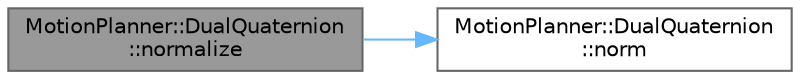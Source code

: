 digraph "MotionPlanner::DualQuaternion::normalize"
{
 // LATEX_PDF_SIZE
  bgcolor="transparent";
  edge [fontname=Helvetica,fontsize=10,labelfontname=Helvetica,labelfontsize=10];
  node [fontname=Helvetica,fontsize=10,shape=box,height=0.2,width=0.4];
  rankdir="LR";
  Node1 [label="MotionPlanner::DualQuaternion\l::normalize",height=0.2,width=0.4,color="gray40", fillcolor="grey60", style="filled", fontcolor="black",tooltip=" "];
  Node1 -> Node2 [color="steelblue1",style="solid"];
  Node2 [label="MotionPlanner::DualQuaternion\l::norm",height=0.2,width=0.4,color="grey40", fillcolor="white", style="filled",URL="$class_motion_planner_1_1_dual_quaternion.html#a2f8657f8f00f4195976a32132cafbd3a",tooltip=" "];
}
